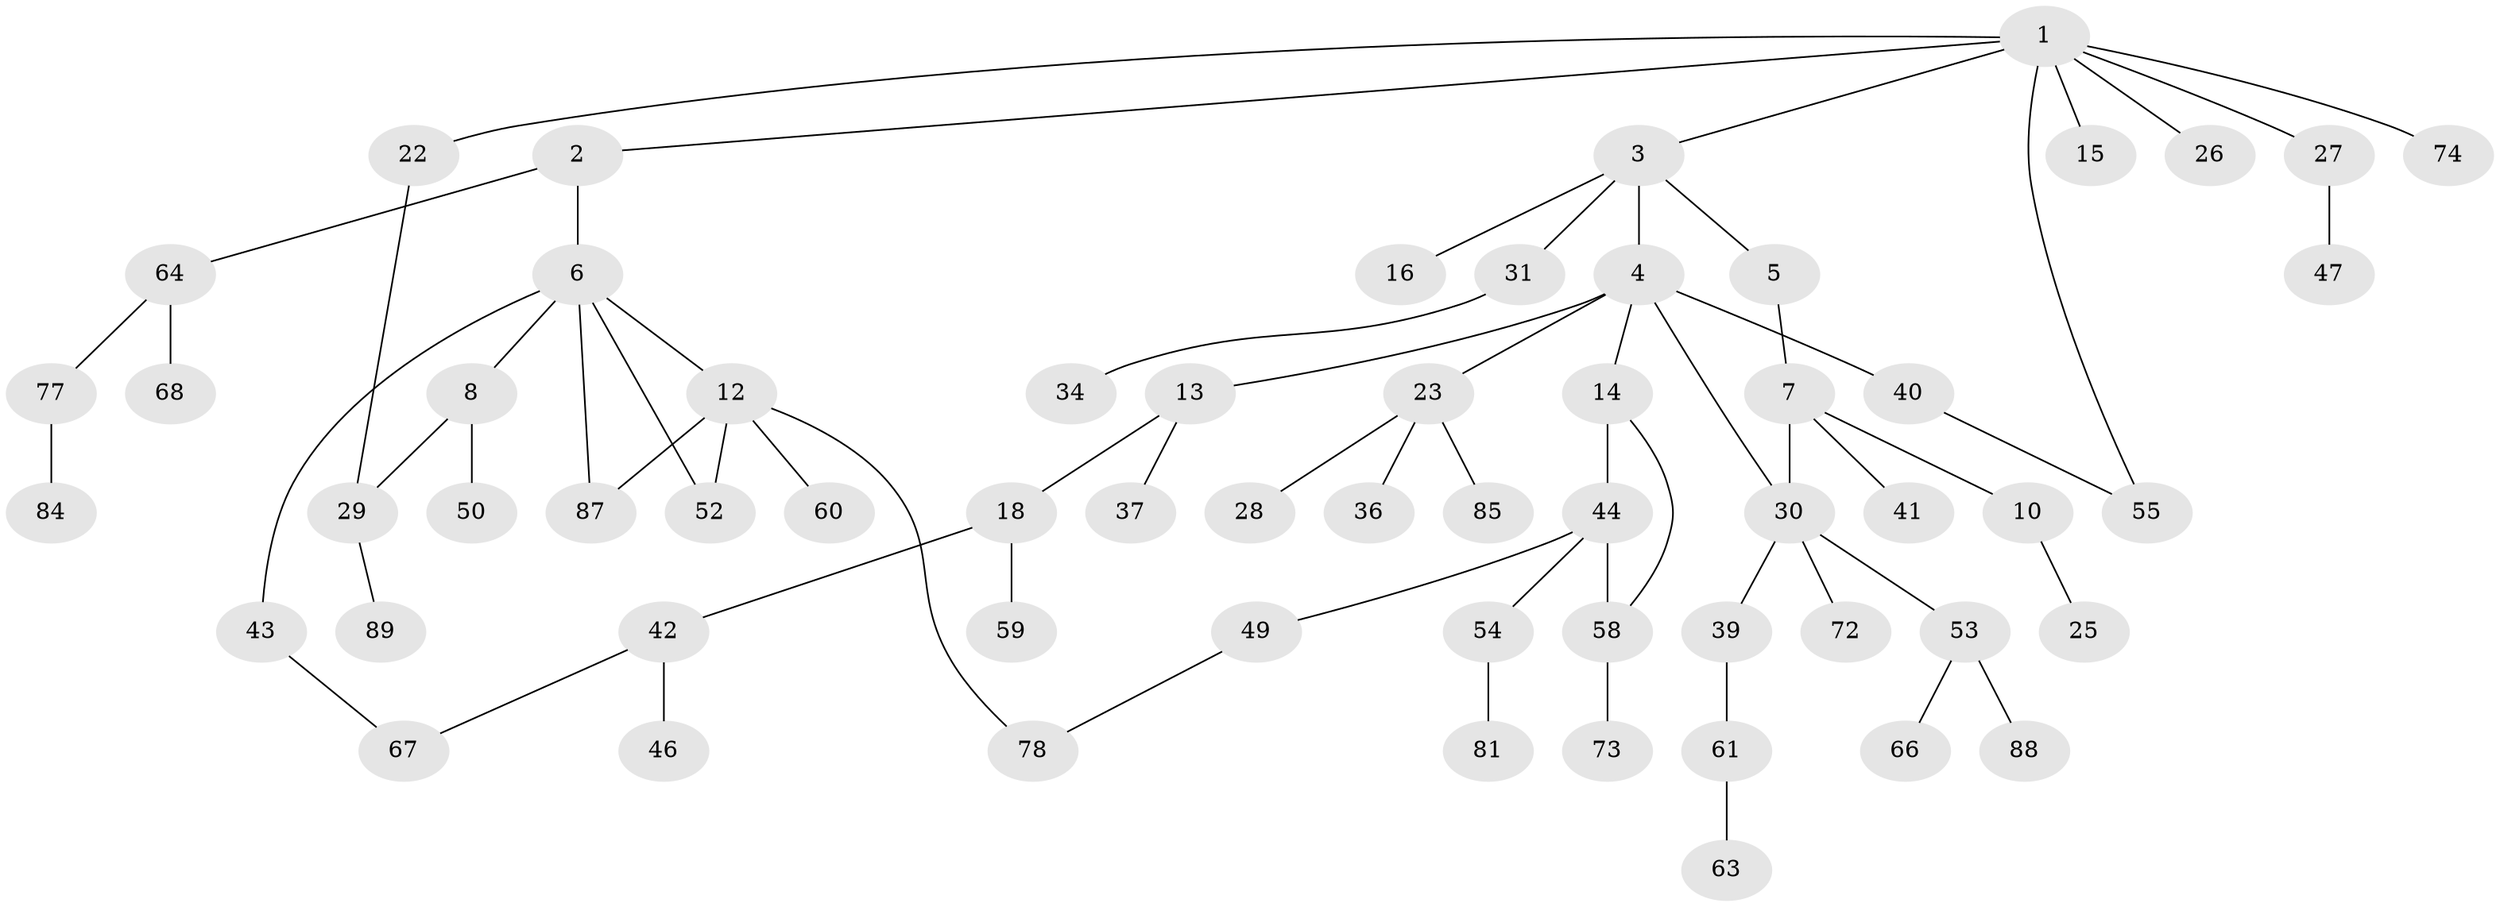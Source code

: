 // original degree distribution, {7: 0.02247191011235955, 4: 0.10112359550561797, 6: 0.033707865168539325, 2: 0.25842696629213485, 1: 0.43820224719101125, 3: 0.14606741573033707}
// Generated by graph-tools (version 1.1) at 2025/41/03/06/25 10:41:27]
// undirected, 61 vertices, 68 edges
graph export_dot {
graph [start="1"]
  node [color=gray90,style=filled];
  1 [super="+19"];
  2 [super="+21"];
  3 [super="+32"];
  4 [super="+33"];
  5;
  6 [super="+9"];
  7 [super="+51"];
  8 [super="+11"];
  10;
  12 [super="+20"];
  13 [super="+17"];
  14;
  15;
  16;
  18 [super="+82"];
  22 [super="+48"];
  23 [super="+24"];
  25 [super="+38"];
  26;
  27;
  28;
  29 [super="+35"];
  30 [super="+83"];
  31 [super="+80"];
  34;
  36 [super="+69"];
  37;
  39;
  40 [super="+56"];
  41 [super="+45"];
  42;
  43 [super="+57"];
  44 [super="+76"];
  46 [super="+65"];
  47;
  49;
  50;
  52 [super="+86"];
  53 [super="+70"];
  54 [super="+71"];
  55;
  58 [super="+62"];
  59;
  60;
  61 [super="+75"];
  63;
  64;
  66;
  67 [super="+79"];
  68;
  72;
  73;
  74;
  77;
  78;
  81;
  84;
  85;
  87;
  88;
  89;
  1 -- 2;
  1 -- 3;
  1 -- 15;
  1 -- 22;
  1 -- 27;
  1 -- 55;
  1 -- 26;
  1 -- 74;
  2 -- 6;
  2 -- 64;
  3 -- 4;
  3 -- 5;
  3 -- 16;
  3 -- 31;
  4 -- 13;
  4 -- 14;
  4 -- 23;
  4 -- 30;
  4 -- 40;
  5 -- 7;
  6 -- 8;
  6 -- 12;
  6 -- 43;
  6 -- 87;
  6 -- 52;
  7 -- 10;
  7 -- 41;
  7 -- 30;
  8 -- 29;
  8 -- 50;
  10 -- 25;
  12 -- 52;
  12 -- 87;
  12 -- 78;
  12 -- 60;
  13 -- 18;
  13 -- 37;
  14 -- 44;
  14 -- 58;
  18 -- 42;
  18 -- 59;
  22 -- 29;
  23 -- 28;
  23 -- 85;
  23 -- 36;
  27 -- 47;
  29 -- 89;
  30 -- 39;
  30 -- 53;
  30 -- 72;
  31 -- 34;
  39 -- 61;
  40 -- 55;
  42 -- 46;
  42 -- 67;
  43 -- 67;
  44 -- 49;
  44 -- 54;
  44 -- 58;
  49 -- 78;
  53 -- 66;
  53 -- 88;
  54 -- 81;
  58 -- 73;
  61 -- 63;
  64 -- 68;
  64 -- 77;
  77 -- 84;
}
